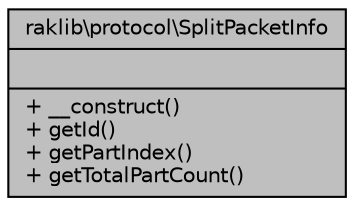 digraph "raklib\protocol\SplitPacketInfo"
{
 // INTERACTIVE_SVG=YES
 // LATEX_PDF_SIZE
  edge [fontname="Helvetica",fontsize="10",labelfontname="Helvetica",labelfontsize="10"];
  node [fontname="Helvetica",fontsize="10",shape=record];
  Node1 [label="{raklib\\protocol\\SplitPacketInfo\n||+ __construct()\l+ getId()\l+ getPartIndex()\l+ getTotalPartCount()\l}",height=0.2,width=0.4,color="black", fillcolor="grey75", style="filled", fontcolor="black",tooltip=" "];
}
